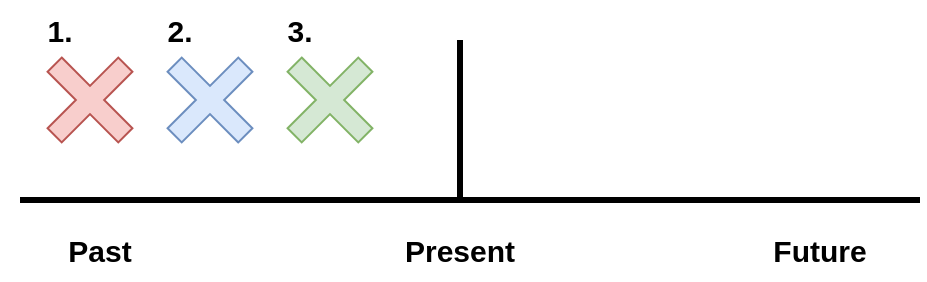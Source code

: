 <mxfile version="20.5.1" type="device"><diagram id="_QB9eFsxa8n-K3ouY3WW" name="Page-1"><mxGraphModel dx="1422" dy="705" grid="1" gridSize="10" guides="1" tooltips="1" connect="1" arrows="1" fold="1" page="1" pageScale="1" pageWidth="300" pageHeight="250" background="#FFFFFF" math="0" shadow="0"><root><mxCell id="0"/><mxCell id="1" parent="0"/><mxCell id="qqFyv0j7clOGk3CcSAVc-1" value="" style="endArrow=none;html=1;rounded=0;strokeWidth=3;" edge="1" parent="1"><mxGeometry width="50" height="50" relative="1" as="geometry"><mxPoint x="80" y="150" as="sourcePoint"/><mxPoint x="530" y="150" as="targetPoint"/></mxGeometry></mxCell><mxCell id="qqFyv0j7clOGk3CcSAVc-3" value="" style="endArrow=none;html=1;rounded=0;strokeWidth=3;" edge="1" parent="1"><mxGeometry width="50" height="50" relative="1" as="geometry"><mxPoint x="300" y="150" as="sourcePoint"/><mxPoint x="300" y="70" as="targetPoint"/></mxGeometry></mxCell><mxCell id="qqFyv0j7clOGk3CcSAVc-4" value="&lt;b&gt;&lt;font style=&quot;font-size: 15px;&quot;&gt;Past&lt;/font&gt;&lt;/b&gt;" style="text;html=1;strokeColor=none;fillColor=none;align=center;verticalAlign=middle;whiteSpace=wrap;rounded=0;" vertex="1" parent="1"><mxGeometry x="90" y="160" width="60" height="30" as="geometry"/></mxCell><mxCell id="qqFyv0j7clOGk3CcSAVc-9" value="&lt;b&gt;&lt;font style=&quot;font-size: 15px;&quot;&gt;Present&lt;/font&gt;&lt;/b&gt;" style="text;html=1;strokeColor=none;fillColor=none;align=center;verticalAlign=middle;whiteSpace=wrap;rounded=0;" vertex="1" parent="1"><mxGeometry x="270" y="160" width="60" height="30" as="geometry"/></mxCell><mxCell id="qqFyv0j7clOGk3CcSAVc-10" value="&lt;b&gt;&lt;font style=&quot;font-size: 15px;&quot;&gt;Future&lt;/font&gt;&lt;/b&gt;" style="text;html=1;strokeColor=none;fillColor=none;align=center;verticalAlign=middle;whiteSpace=wrap;rounded=0;" vertex="1" parent="1"><mxGeometry x="450" y="160" width="60" height="30" as="geometry"/></mxCell><mxCell id="qqFyv0j7clOGk3CcSAVc-11" value="" style="shape=cross;whiteSpace=wrap;html=1;fontSize=15;rotation=45;fillColor=#f8cecc;strokeColor=#b85450;" vertex="1" parent="1"><mxGeometry x="90" y="75" width="50" height="50" as="geometry"/></mxCell><mxCell id="qqFyv0j7clOGk3CcSAVc-12" value="" style="shape=cross;whiteSpace=wrap;html=1;fontSize=15;rotation=45;fillColor=#dae8fc;strokeColor=#6c8ebf;direction=west;" vertex="1" parent="1"><mxGeometry x="150.0" y="75" width="50" height="50" as="geometry"/></mxCell><mxCell id="qqFyv0j7clOGk3CcSAVc-14" value="" style="shape=cross;whiteSpace=wrap;html=1;fontSize=15;rotation=45;fillColor=#d5e8d4;strokeColor=#82b366;" vertex="1" parent="1"><mxGeometry x="210.0" y="75" width="50" height="50" as="geometry"/></mxCell><mxCell id="qqFyv0j7clOGk3CcSAVc-15" value="&lt;b&gt;1.&lt;/b&gt;" style="text;html=1;strokeColor=none;fillColor=none;align=center;verticalAlign=middle;whiteSpace=wrap;rounded=0;fontSize=15;" vertex="1" parent="1"><mxGeometry x="70" y="50" width="60" height="30" as="geometry"/></mxCell><mxCell id="qqFyv0j7clOGk3CcSAVc-16" value="&lt;b&gt;2.&lt;/b&gt;" style="text;html=1;strokeColor=none;fillColor=none;align=center;verticalAlign=middle;whiteSpace=wrap;rounded=0;fontSize=15;" vertex="1" parent="1"><mxGeometry x="130" y="50" width="60" height="30" as="geometry"/></mxCell><mxCell id="qqFyv0j7clOGk3CcSAVc-17" value="&lt;b&gt;3.&lt;/b&gt;" style="text;html=1;strokeColor=none;fillColor=none;align=center;verticalAlign=middle;whiteSpace=wrap;rounded=0;fontSize=15;" vertex="1" parent="1"><mxGeometry x="190" y="50" width="60" height="30" as="geometry"/></mxCell></root></mxGraphModel></diagram></mxfile>